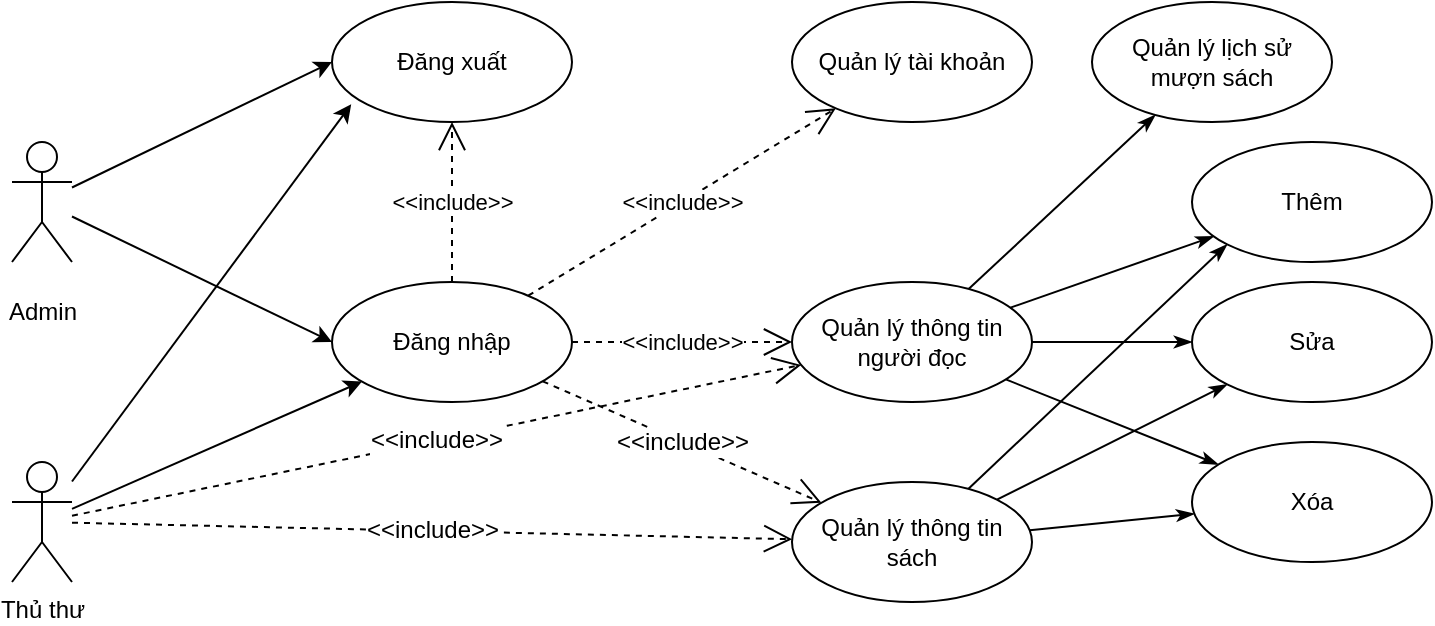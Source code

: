 <mxfile version="17.4.6" type="github">
  <diagram id="ns0LGziWZuAY21UMhe_E" name="Page-1">
    <mxGraphModel dx="994" dy="544" grid="1" gridSize="10" guides="1" tooltips="1" connect="1" arrows="1" fold="1" page="1" pageScale="1" pageWidth="827" pageHeight="1169" math="0" shadow="0">
      <root>
        <mxCell id="0" />
        <mxCell id="1" parent="0" />
        <mxCell id="oKsEx5RmJm3Wn2f_pqoI-7" style="rounded=0;orthogonalLoop=1;jettySize=auto;html=1;entryX=0;entryY=0.5;entryDx=0;entryDy=0;" edge="1" parent="1" source="oKsEx5RmJm3Wn2f_pqoI-1" target="oKsEx5RmJm3Wn2f_pqoI-5">
          <mxGeometry relative="1" as="geometry" />
        </mxCell>
        <mxCell id="oKsEx5RmJm3Wn2f_pqoI-9" style="rounded=0;orthogonalLoop=1;jettySize=auto;html=1;entryX=0;entryY=0.5;entryDx=0;entryDy=0;" edge="1" parent="1" source="oKsEx5RmJm3Wn2f_pqoI-1" target="oKsEx5RmJm3Wn2f_pqoI-8">
          <mxGeometry relative="1" as="geometry" />
        </mxCell>
        <mxCell id="oKsEx5RmJm3Wn2f_pqoI-1" value="&lt;p style=&quot;line-height: 1&quot;&gt;Admin&lt;br&gt;&lt;/p&gt;" style="shape=umlActor;verticalLabelPosition=bottom;verticalAlign=top;html=1;outlineConnect=0;" vertex="1" parent="1">
          <mxGeometry x="50" y="90" width="30" height="60" as="geometry" />
        </mxCell>
        <mxCell id="oKsEx5RmJm3Wn2f_pqoI-10" value="&amp;lt;&amp;lt;include&amp;gt;&amp;gt;" style="edgeStyle=orthogonalEdgeStyle;rounded=0;orthogonalLoop=1;jettySize=auto;html=1;endArrow=open;endFill=0;dashed=1;jumpSize=11;endSize=12;" edge="1" parent="1" source="oKsEx5RmJm3Wn2f_pqoI-5" target="oKsEx5RmJm3Wn2f_pqoI-8">
          <mxGeometry relative="1" as="geometry" />
        </mxCell>
        <mxCell id="oKsEx5RmJm3Wn2f_pqoI-12" value="&amp;lt;&amp;lt;include&amp;gt;&amp;gt;" style="rounded=0;jumpSize=11;orthogonalLoop=1;jettySize=auto;html=1;dashed=1;endArrow=open;endFill=0;endSize=12;" edge="1" parent="1" source="oKsEx5RmJm3Wn2f_pqoI-5" target="oKsEx5RmJm3Wn2f_pqoI-11">
          <mxGeometry relative="1" as="geometry" />
        </mxCell>
        <mxCell id="oKsEx5RmJm3Wn2f_pqoI-16" value="&amp;lt;&amp;lt;include&amp;gt;&amp;gt;" style="rounded=0;jumpSize=11;orthogonalLoop=1;jettySize=auto;html=1;dashed=1;endArrow=open;endFill=0;endSize=12;" edge="1" parent="1" source="oKsEx5RmJm3Wn2f_pqoI-5" target="oKsEx5RmJm3Wn2f_pqoI-15">
          <mxGeometry relative="1" as="geometry" />
        </mxCell>
        <mxCell id="oKsEx5RmJm3Wn2f_pqoI-24" value="&amp;lt;&amp;lt;include&amp;gt;&amp;gt;" style="edgeStyle=none;rounded=0;orthogonalLoop=1;jettySize=auto;html=1;dashed=1;fontFamily=Helvetica;fontSize=12;fontColor=default;endArrow=open;endFill=0;endSize=12;" edge="1" parent="1" source="oKsEx5RmJm3Wn2f_pqoI-5" target="oKsEx5RmJm3Wn2f_pqoI-23">
          <mxGeometry relative="1" as="geometry" />
        </mxCell>
        <mxCell id="oKsEx5RmJm3Wn2f_pqoI-5" value="Đăng nhập" style="ellipse;whiteSpace=wrap;html=1;" vertex="1" parent="1">
          <mxGeometry x="210" y="160" width="120" height="60" as="geometry" />
        </mxCell>
        <mxCell id="oKsEx5RmJm3Wn2f_pqoI-8" value="Đăng xuất" style="ellipse;whiteSpace=wrap;html=1;" vertex="1" parent="1">
          <mxGeometry x="210" y="20" width="120" height="60" as="geometry" />
        </mxCell>
        <mxCell id="oKsEx5RmJm3Wn2f_pqoI-11" value="Quản lý tài khoản" style="ellipse;whiteSpace=wrap;html=1;" vertex="1" parent="1">
          <mxGeometry x="440" y="20" width="120" height="60" as="geometry" />
        </mxCell>
        <mxCell id="oKsEx5RmJm3Wn2f_pqoI-27" value="" style="edgeStyle=none;rounded=0;orthogonalLoop=1;jettySize=auto;html=1;fontFamily=Helvetica;fontSize=12;fontColor=default;endArrow=classicThin;endFill=1;endSize=6;" edge="1" parent="1" source="oKsEx5RmJm3Wn2f_pqoI-15" target="oKsEx5RmJm3Wn2f_pqoI-26">
          <mxGeometry relative="1" as="geometry" />
        </mxCell>
        <mxCell id="oKsEx5RmJm3Wn2f_pqoI-29" value="" style="edgeStyle=none;rounded=0;orthogonalLoop=1;jettySize=auto;html=1;fontFamily=Helvetica;fontSize=12;fontColor=default;endArrow=classicThin;endFill=1;endSize=6;" edge="1" parent="1" source="oKsEx5RmJm3Wn2f_pqoI-15" target="oKsEx5RmJm3Wn2f_pqoI-28">
          <mxGeometry relative="1" as="geometry" />
        </mxCell>
        <mxCell id="oKsEx5RmJm3Wn2f_pqoI-31" value="" style="edgeStyle=none;rounded=0;orthogonalLoop=1;jettySize=auto;html=1;fontFamily=Helvetica;fontSize=12;fontColor=default;endArrow=classicThin;endFill=1;endSize=6;" edge="1" parent="1" source="oKsEx5RmJm3Wn2f_pqoI-15" target="oKsEx5RmJm3Wn2f_pqoI-30">
          <mxGeometry relative="1" as="geometry" />
        </mxCell>
        <mxCell id="oKsEx5RmJm3Wn2f_pqoI-34" value="" style="edgeStyle=none;rounded=0;orthogonalLoop=1;jettySize=auto;html=1;fontFamily=Helvetica;fontSize=12;fontColor=default;endArrow=classicThin;endFill=1;endSize=6;" edge="1" parent="1" source="oKsEx5RmJm3Wn2f_pqoI-15" target="oKsEx5RmJm3Wn2f_pqoI-33">
          <mxGeometry relative="1" as="geometry" />
        </mxCell>
        <mxCell id="oKsEx5RmJm3Wn2f_pqoI-15" value="Quản lý thông tin người đọc" style="ellipse;whiteSpace=wrap;html=1;" vertex="1" parent="1">
          <mxGeometry x="440" y="160" width="120" height="60" as="geometry" />
        </mxCell>
        <mxCell id="oKsEx5RmJm3Wn2f_pqoI-20" style="rounded=0;orthogonalLoop=1;jettySize=auto;html=1;fontFamily=Helvetica;fontSize=12;fontColor=default;" edge="1" parent="1" source="oKsEx5RmJm3Wn2f_pqoI-17" target="oKsEx5RmJm3Wn2f_pqoI-5">
          <mxGeometry relative="1" as="geometry" />
        </mxCell>
        <mxCell id="oKsEx5RmJm3Wn2f_pqoI-21" value="&amp;lt;&amp;lt;include&amp;gt;&amp;gt;" style="edgeStyle=none;rounded=0;orthogonalLoop=1;jettySize=auto;html=1;fontFamily=Helvetica;fontSize=12;fontColor=default;endSize=12;endArrow=open;endFill=0;dashed=1;" edge="1" parent="1" source="oKsEx5RmJm3Wn2f_pqoI-17" target="oKsEx5RmJm3Wn2f_pqoI-15">
          <mxGeometry relative="1" as="geometry" />
        </mxCell>
        <mxCell id="oKsEx5RmJm3Wn2f_pqoI-22" style="edgeStyle=none;rounded=0;orthogonalLoop=1;jettySize=auto;html=1;entryX=0.08;entryY=0.853;entryDx=0;entryDy=0;entryPerimeter=0;fontFamily=Helvetica;fontSize=12;fontColor=default;" edge="1" parent="1" source="oKsEx5RmJm3Wn2f_pqoI-17" target="oKsEx5RmJm3Wn2f_pqoI-8">
          <mxGeometry relative="1" as="geometry" />
        </mxCell>
        <mxCell id="oKsEx5RmJm3Wn2f_pqoI-25" value="&amp;lt;&amp;lt;include&amp;gt;&amp;gt;" style="edgeStyle=none;rounded=0;orthogonalLoop=1;jettySize=auto;html=1;dashed=1;fontFamily=Helvetica;fontSize=12;fontColor=default;endArrow=open;endFill=0;endSize=12;" edge="1" parent="1" source="oKsEx5RmJm3Wn2f_pqoI-17" target="oKsEx5RmJm3Wn2f_pqoI-23">
          <mxGeometry relative="1" as="geometry" />
        </mxCell>
        <mxCell id="oKsEx5RmJm3Wn2f_pqoI-17" value="Thủ thư" style="shape=umlActor;verticalLabelPosition=bottom;verticalAlign=top;html=1;outlineConnect=0;" vertex="1" parent="1">
          <mxGeometry x="50" y="250" width="30" height="60" as="geometry" />
        </mxCell>
        <mxCell id="oKsEx5RmJm3Wn2f_pqoI-35" style="edgeStyle=none;rounded=0;orthogonalLoop=1;jettySize=auto;html=1;entryX=0;entryY=1;entryDx=0;entryDy=0;fontFamily=Helvetica;fontSize=12;fontColor=default;endArrow=classicThin;endFill=1;endSize=6;" edge="1" parent="1" source="oKsEx5RmJm3Wn2f_pqoI-23" target="oKsEx5RmJm3Wn2f_pqoI-28">
          <mxGeometry relative="1" as="geometry" />
        </mxCell>
        <mxCell id="oKsEx5RmJm3Wn2f_pqoI-36" style="edgeStyle=none;rounded=0;orthogonalLoop=1;jettySize=auto;html=1;fontFamily=Helvetica;fontSize=12;fontColor=default;endArrow=classicThin;endFill=1;endSize=6;" edge="1" parent="1" source="oKsEx5RmJm3Wn2f_pqoI-23" target="oKsEx5RmJm3Wn2f_pqoI-30">
          <mxGeometry relative="1" as="geometry" />
        </mxCell>
        <mxCell id="oKsEx5RmJm3Wn2f_pqoI-37" style="edgeStyle=none;rounded=0;orthogonalLoop=1;jettySize=auto;html=1;fontFamily=Helvetica;fontSize=12;fontColor=default;endArrow=classicThin;endFill=1;endSize=6;" edge="1" parent="1" source="oKsEx5RmJm3Wn2f_pqoI-23" target="oKsEx5RmJm3Wn2f_pqoI-33">
          <mxGeometry relative="1" as="geometry" />
        </mxCell>
        <mxCell id="oKsEx5RmJm3Wn2f_pqoI-23" value="Quản lý thông tin sách" style="ellipse;whiteSpace=wrap;html=1;" vertex="1" parent="1">
          <mxGeometry x="440" y="260" width="120" height="60" as="geometry" />
        </mxCell>
        <mxCell id="oKsEx5RmJm3Wn2f_pqoI-26" value="Quản lý lịch sử &lt;br&gt;mượn sách" style="ellipse;whiteSpace=wrap;html=1;" vertex="1" parent="1">
          <mxGeometry x="590" y="20" width="120" height="60" as="geometry" />
        </mxCell>
        <mxCell id="oKsEx5RmJm3Wn2f_pqoI-28" value="Thêm" style="ellipse;whiteSpace=wrap;html=1;" vertex="1" parent="1">
          <mxGeometry x="640" y="90" width="120" height="60" as="geometry" />
        </mxCell>
        <mxCell id="oKsEx5RmJm3Wn2f_pqoI-30" value="Sửa" style="ellipse;whiteSpace=wrap;html=1;" vertex="1" parent="1">
          <mxGeometry x="640" y="160" width="120" height="60" as="geometry" />
        </mxCell>
        <mxCell id="oKsEx5RmJm3Wn2f_pqoI-33" value="Xóa" style="ellipse;whiteSpace=wrap;html=1;" vertex="1" parent="1">
          <mxGeometry x="640" y="240" width="120" height="60" as="geometry" />
        </mxCell>
      </root>
    </mxGraphModel>
  </diagram>
</mxfile>
